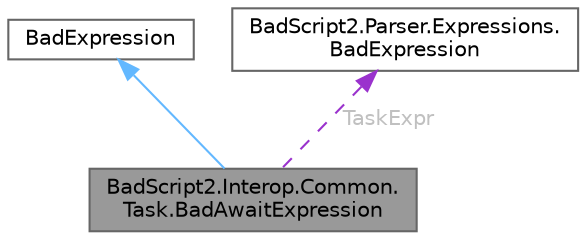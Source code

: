 digraph "BadScript2.Interop.Common.Task.BadAwaitExpression"
{
 // LATEX_PDF_SIZE
  bgcolor="transparent";
  edge [fontname=Helvetica,fontsize=10,labelfontname=Helvetica,labelfontsize=10];
  node [fontname=Helvetica,fontsize=10,shape=box,height=0.2,width=0.4];
  Node1 [id="Node000001",label="BadScript2.Interop.Common.\lTask.BadAwaitExpression",height=0.2,width=0.4,color="gray40", fillcolor="grey60", style="filled", fontcolor="black",tooltip="Implements the 'await' expression."];
  Node2 -> Node1 [id="edge1_Node000001_Node000002",dir="back",color="steelblue1",style="solid",tooltip=" "];
  Node2 [id="Node000002",label="BadExpression",height=0.2,width=0.4,color="gray40", fillcolor="white", style="filled",URL="$class_bad_script2_1_1_parser_1_1_expressions_1_1_bad_expression.html",tooltip="Base Implementation for all Expressions used inside the Script."];
  Node3 -> Node1 [id="edge2_Node000001_Node000003",dir="back",color="darkorchid3",style="dashed",tooltip=" ",label=" TaskExpr",fontcolor="grey" ];
  Node3 [id="Node000003",label="BadScript2.Parser.Expressions.\lBadExpression",height=0.2,width=0.4,color="gray40", fillcolor="white", style="filled",URL="$class_bad_script2_1_1_parser_1_1_expressions_1_1_bad_expression.html",tooltip="Base Implementation for all Expressions used inside the Script."];
}
